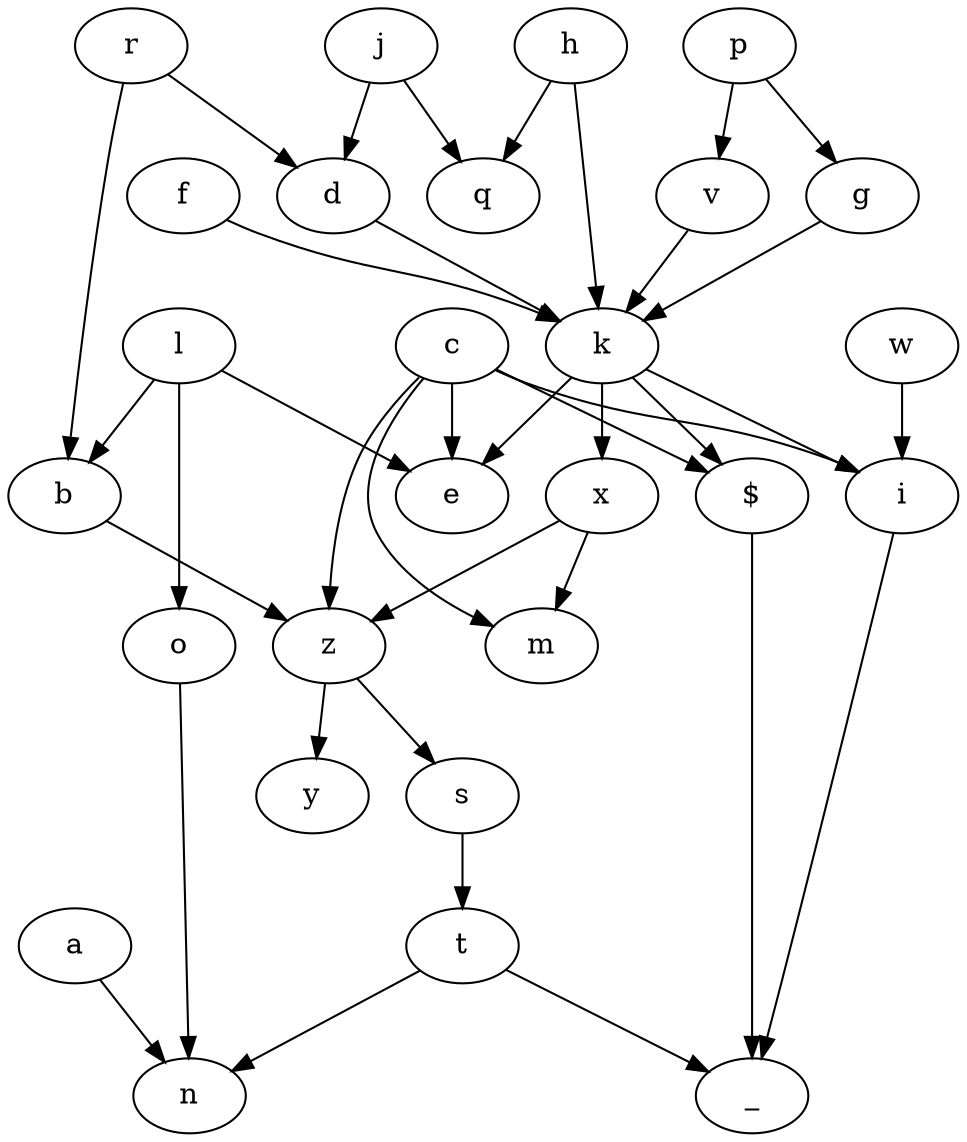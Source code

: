 digraph dependencies {
    "$" -> _;
    t -> n;
    t -> _;
    i -> _;
    w -> i;
    o -> n;
    a -> n;
    s -> t;
    z -> s;
    z -> y;
    x -> m;
    x -> z;
    b -> z;
    c -> z;
    c -> e;
    c -> i;
    c -> "$";
    c -> m;
    l -> b;
    l -> o;
    l -> e;
    k -> i;
    k -> "$";
    k -> e;
    k -> x;
    g -> k;
    v -> k;
    f -> k;
    p -> g;
    p -> v;
    d -> k;
    j -> d;
    j -> q;
    r -> d;
    r -> b;
    h -> k;
    h -> q;
}